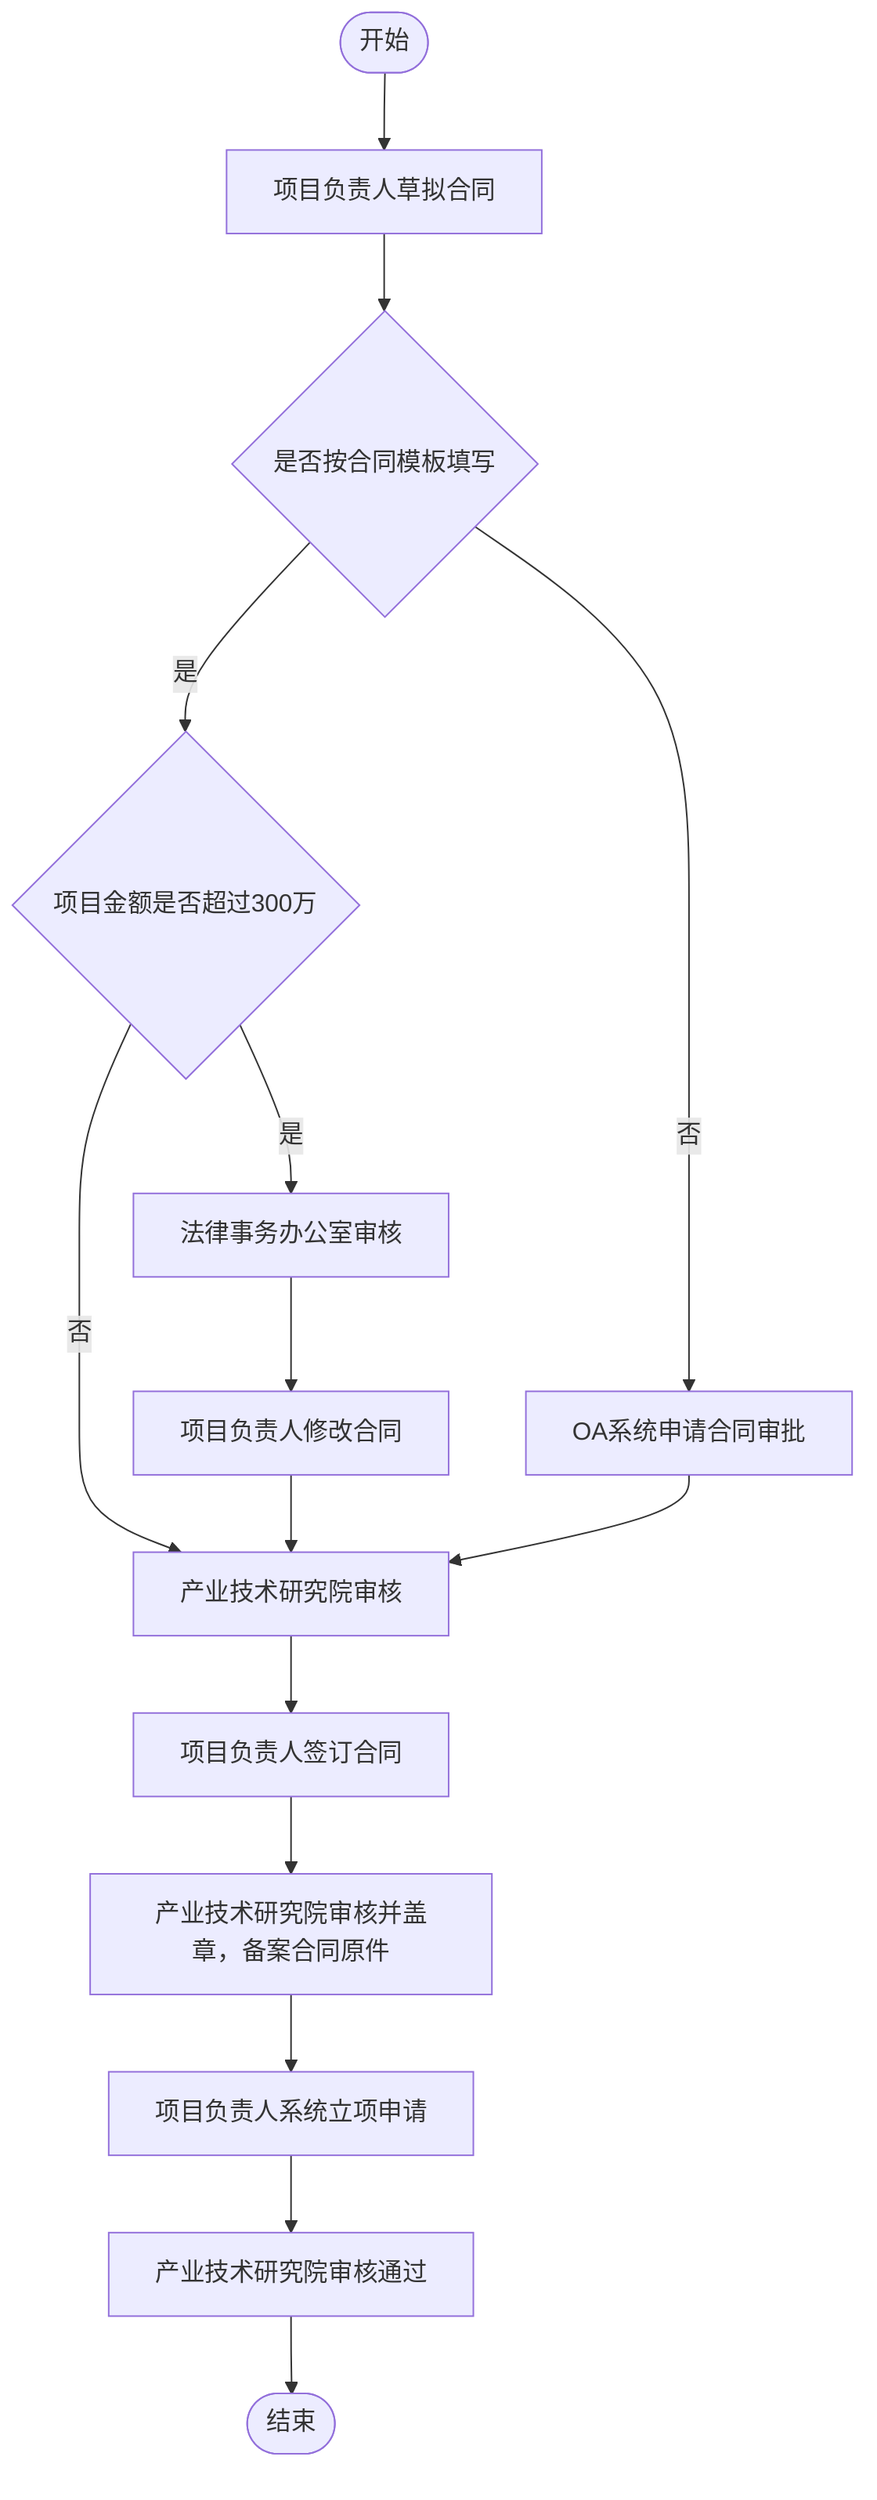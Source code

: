 flowchart TD
    Start(["开始"]) --> A[项目负责人草拟合同]
    A --> B{是否按合同模板填写}
    B -->|是| C{项目金额是否超过300万}
    C -->|是| D[法律事务办公室审核]
    C -->|否| E[产业技术研究院审核]
    B -->|否| F[OA系统申请合同审批]
    D --> G[项目负责人修改合同]
    G --> E
    F --> E
    E --> H[项目负责人签订合同]
    H --> I[产业技术研究院审核并盖章，备案合同原件]
    I --> J[项目负责人系统立项申请]
    J --> K[产业技术研究院审核通过]
    K --> End(["结束"])